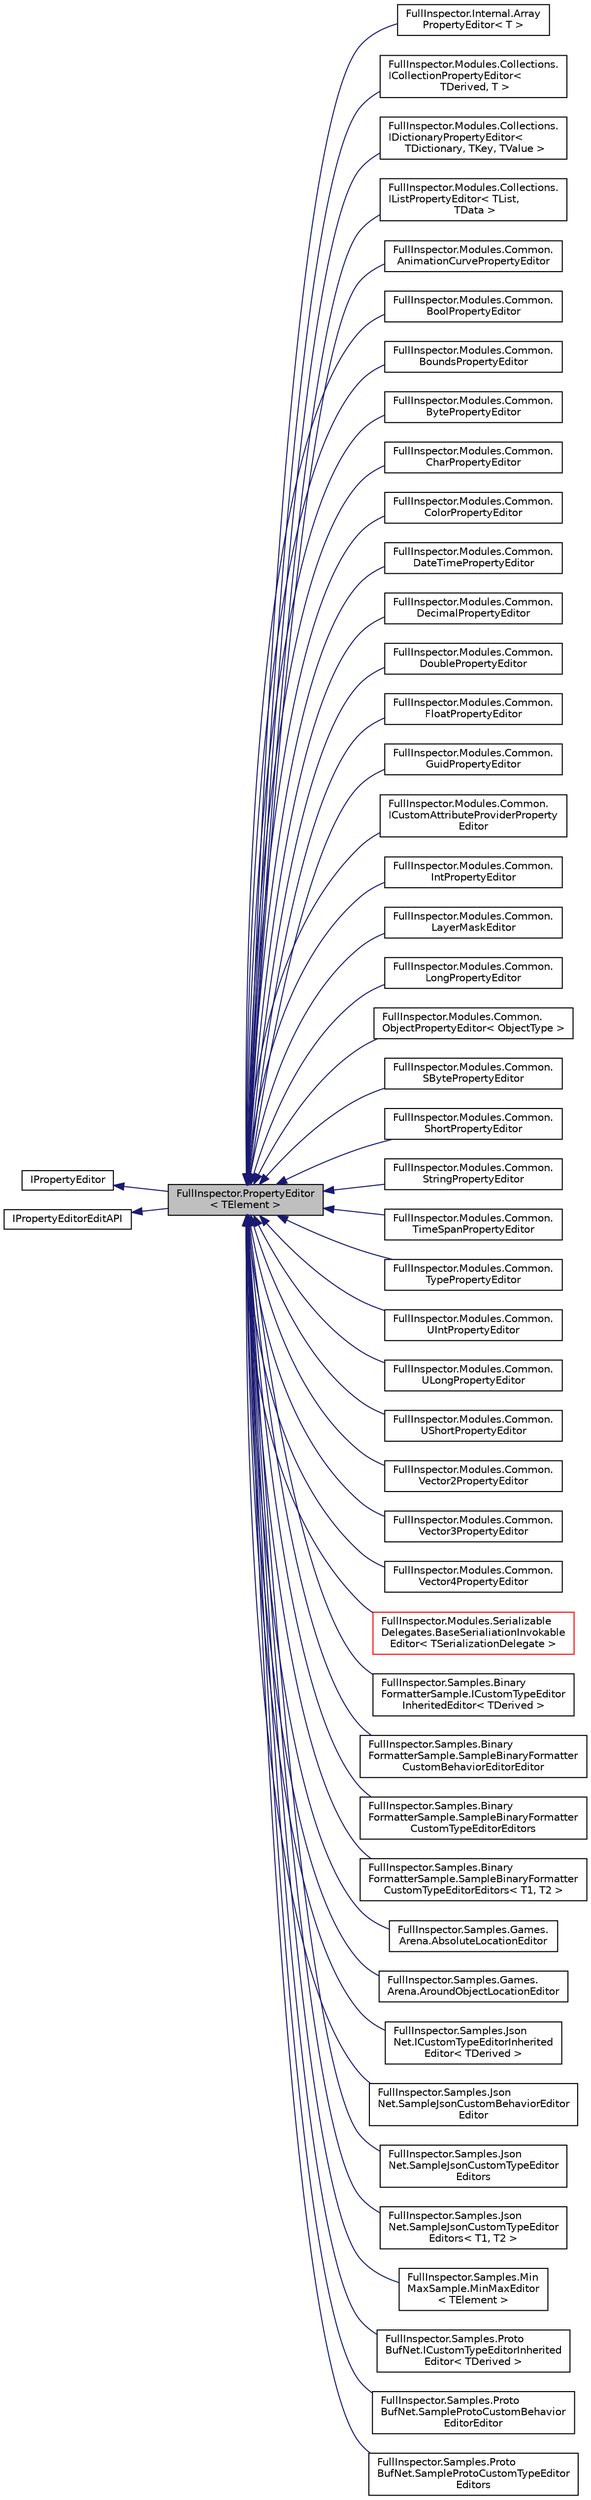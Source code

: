 digraph "FullInspector.PropertyEditor&lt; TElement &gt;"
{
  edge [fontname="Helvetica",fontsize="10",labelfontname="Helvetica",labelfontsize="10"];
  node [fontname="Helvetica",fontsize="10",shape=record];
  rankdir="LR";
  Node1 [label="FullInspector.PropertyEditor\l\< TElement \>",height=0.2,width=0.4,color="black", fillcolor="grey75", style="filled" fontcolor="black"];
  Node2 -> Node1 [dir="back",color="midnightblue",fontsize="10",style="solid",fontname="Helvetica"];
  Node2 [label="IPropertyEditor",height=0.2,width=0.4,color="black", fillcolor="white", style="filled",URL="$interface_full_inspector_1_1_i_property_editor.html",tooltip="Marks an object as a property editor. "];
  Node3 -> Node1 [dir="back",color="midnightblue",fontsize="10",style="solid",fontname="Helvetica"];
  Node3 [label="IPropertyEditorEditAPI",height=0.2,width=0.4,color="black", fillcolor="white", style="filled",URL="$interface_full_inspector_1_1_i_property_editor_edit_a_p_i.html",tooltip="This is the core editing API that property editors use. We split the editing API and the IPropertyEdi..."];
  Node1 -> Node4 [dir="back",color="midnightblue",fontsize="10",style="solid",fontname="Helvetica"];
  Node4 [label="FullInspector.Internal.Array\lPropertyEditor\< T \>",height=0.2,width=0.4,color="black", fillcolor="white", style="filled",URL="$class_full_inspector_1_1_internal_1_1_array_property_editor_3_01_t_01_4.html",tooltip="Provides a property editor for arrays, or a type T[]. "];
  Node1 -> Node5 [dir="back",color="midnightblue",fontsize="10",style="solid",fontname="Helvetica"];
  Node5 [label="FullInspector.Modules.Collections.\lICollectionPropertyEditor\<\l TDerived, T \>",height=0.2,width=0.4,color="black", fillcolor="white", style="filled",URL="$class_full_inspector_1_1_modules_1_1_collections_1_1_i_collection_property_editor_3_01_t_derived_00_01_t_01_4.html",tooltip="Provides a property editor for all types which derive from ICollection{T}. "];
  Node1 -> Node6 [dir="back",color="midnightblue",fontsize="10",style="solid",fontname="Helvetica"];
  Node6 [label="FullInspector.Modules.Collections.\lIDictionaryPropertyEditor\<\l TDictionary, TKey, TValue \>",height=0.2,width=0.4,color="black", fillcolor="white", style="filled",URL="$class_full_inspector_1_1_modules_1_1_collections_1_1_i_dictionary_property_editor_3_01_t_dictiondfb3f6edf397f452fa5df85b94d790a3.html",tooltip="The base dictionary property editor provides common code for editing dictionaries. To enable support for editing an IDictionary type, all one needs to do is extend this class with the appropriate type parameters filled in. "];
  Node1 -> Node7 [dir="back",color="midnightblue",fontsize="10",style="solid",fontname="Helvetica"];
  Node7 [label="FullInspector.Modules.Collections.\lIListPropertyEditor\< TList,\l TData \>",height=0.2,width=0.4,color="black", fillcolor="white", style="filled",URL="$class_full_inspector_1_1_modules_1_1_collections_1_1_i_list_property_editor_3_01_t_list_00_01_t_data_01_4.html",tooltip="Convenience class that wraps other IPropertyEditors and allows them to be List[T] to be edited as a r..."];
  Node1 -> Node8 [dir="back",color="midnightblue",fontsize="10",style="solid",fontname="Helvetica"];
  Node8 [label="FullInspector.Modules.Common.\lAnimationCurvePropertyEditor",height=0.2,width=0.4,color="black", fillcolor="white", style="filled",URL="$class_full_inspector_1_1_modules_1_1_common_1_1_animation_curve_property_editor.html"];
  Node1 -> Node9 [dir="back",color="midnightblue",fontsize="10",style="solid",fontname="Helvetica"];
  Node9 [label="FullInspector.Modules.Common.\lBoolPropertyEditor",height=0.2,width=0.4,color="black", fillcolor="white", style="filled",URL="$class_full_inspector_1_1_modules_1_1_common_1_1_bool_property_editor.html"];
  Node1 -> Node10 [dir="back",color="midnightblue",fontsize="10",style="solid",fontname="Helvetica"];
  Node10 [label="FullInspector.Modules.Common.\lBoundsPropertyEditor",height=0.2,width=0.4,color="black", fillcolor="white", style="filled",URL="$class_full_inspector_1_1_modules_1_1_common_1_1_bounds_property_editor.html"];
  Node1 -> Node11 [dir="back",color="midnightblue",fontsize="10",style="solid",fontname="Helvetica"];
  Node11 [label="FullInspector.Modules.Common.\lBytePropertyEditor",height=0.2,width=0.4,color="black", fillcolor="white", style="filled",URL="$class_full_inspector_1_1_modules_1_1_common_1_1_byte_property_editor.html"];
  Node1 -> Node12 [dir="back",color="midnightblue",fontsize="10",style="solid",fontname="Helvetica"];
  Node12 [label="FullInspector.Modules.Common.\lCharPropertyEditor",height=0.2,width=0.4,color="black", fillcolor="white", style="filled",URL="$class_full_inspector_1_1_modules_1_1_common_1_1_char_property_editor.html"];
  Node1 -> Node13 [dir="back",color="midnightblue",fontsize="10",style="solid",fontname="Helvetica"];
  Node13 [label="FullInspector.Modules.Common.\lColorPropertyEditor",height=0.2,width=0.4,color="black", fillcolor="white", style="filled",URL="$class_full_inspector_1_1_modules_1_1_common_1_1_color_property_editor.html"];
  Node1 -> Node14 [dir="back",color="midnightblue",fontsize="10",style="solid",fontname="Helvetica"];
  Node14 [label="FullInspector.Modules.Common.\lDateTimePropertyEditor",height=0.2,width=0.4,color="black", fillcolor="white", style="filled",URL="$class_full_inspector_1_1_modules_1_1_common_1_1_date_time_property_editor.html"];
  Node1 -> Node15 [dir="back",color="midnightblue",fontsize="10",style="solid",fontname="Helvetica"];
  Node15 [label="FullInspector.Modules.Common.\lDecimalPropertyEditor",height=0.2,width=0.4,color="black", fillcolor="white", style="filled",URL="$class_full_inspector_1_1_modules_1_1_common_1_1_decimal_property_editor.html"];
  Node1 -> Node16 [dir="back",color="midnightblue",fontsize="10",style="solid",fontname="Helvetica"];
  Node16 [label="FullInspector.Modules.Common.\lDoublePropertyEditor",height=0.2,width=0.4,color="black", fillcolor="white", style="filled",URL="$class_full_inspector_1_1_modules_1_1_common_1_1_double_property_editor.html"];
  Node1 -> Node17 [dir="back",color="midnightblue",fontsize="10",style="solid",fontname="Helvetica"];
  Node17 [label="FullInspector.Modules.Common.\lFloatPropertyEditor",height=0.2,width=0.4,color="black", fillcolor="white", style="filled",URL="$class_full_inspector_1_1_modules_1_1_common_1_1_float_property_editor.html"];
  Node1 -> Node18 [dir="back",color="midnightblue",fontsize="10",style="solid",fontname="Helvetica"];
  Node18 [label="FullInspector.Modules.Common.\lGuidPropertyEditor",height=0.2,width=0.4,color="black", fillcolor="white", style="filled",URL="$class_full_inspector_1_1_modules_1_1_common_1_1_guid_property_editor.html"];
  Node1 -> Node19 [dir="back",color="midnightblue",fontsize="10",style="solid",fontname="Helvetica"];
  Node19 [label="FullInspector.Modules.Common.\lICustomAttributeProviderProperty\lEditor",height=0.2,width=0.4,color="black", fillcolor="white", style="filled",URL="$class_full_inspector_1_1_modules_1_1_common_1_1_i_custom_attribute_provider_property_editor.html"];
  Node1 -> Node20 [dir="back",color="midnightblue",fontsize="10",style="solid",fontname="Helvetica"];
  Node20 [label="FullInspector.Modules.Common.\lIntPropertyEditor",height=0.2,width=0.4,color="black", fillcolor="white", style="filled",URL="$class_full_inspector_1_1_modules_1_1_common_1_1_int_property_editor.html"];
  Node1 -> Node21 [dir="back",color="midnightblue",fontsize="10",style="solid",fontname="Helvetica"];
  Node21 [label="FullInspector.Modules.Common.\lLayerMaskEditor",height=0.2,width=0.4,color="black", fillcolor="white", style="filled",URL="$class_full_inspector_1_1_modules_1_1_common_1_1_layer_mask_editor.html",tooltip="The LayerMaskEditor has a fair amount of code because EditorGUI.LayerField shows a layer editor that ..."];
  Node1 -> Node22 [dir="back",color="midnightblue",fontsize="10",style="solid",fontname="Helvetica"];
  Node22 [label="FullInspector.Modules.Common.\lLongPropertyEditor",height=0.2,width=0.4,color="black", fillcolor="white", style="filled",URL="$class_full_inspector_1_1_modules_1_1_common_1_1_long_property_editor.html"];
  Node1 -> Node23 [dir="back",color="midnightblue",fontsize="10",style="solid",fontname="Helvetica"];
  Node23 [label="FullInspector.Modules.Common.\lObjectPropertyEditor\< ObjectType \>",height=0.2,width=0.4,color="black", fillcolor="white", style="filled",URL="$class_full_inspector_1_1_modules_1_1_common_1_1_object_property_editor_3_01_object_type_01_4.html",tooltip="Provides an ObjectField for every type which derives from Object. "];
  Node1 -> Node24 [dir="back",color="midnightblue",fontsize="10",style="solid",fontname="Helvetica"];
  Node24 [label="FullInspector.Modules.Common.\lSBytePropertyEditor",height=0.2,width=0.4,color="black", fillcolor="white", style="filled",URL="$class_full_inspector_1_1_modules_1_1_common_1_1_s_byte_property_editor.html"];
  Node1 -> Node25 [dir="back",color="midnightblue",fontsize="10",style="solid",fontname="Helvetica"];
  Node25 [label="FullInspector.Modules.Common.\lShortPropertyEditor",height=0.2,width=0.4,color="black", fillcolor="white", style="filled",URL="$class_full_inspector_1_1_modules_1_1_common_1_1_short_property_editor.html"];
  Node1 -> Node26 [dir="back",color="midnightblue",fontsize="10",style="solid",fontname="Helvetica"];
  Node26 [label="FullInspector.Modules.Common.\lStringPropertyEditor",height=0.2,width=0.4,color="black", fillcolor="white", style="filled",URL="$class_full_inspector_1_1_modules_1_1_common_1_1_string_property_editor.html"];
  Node1 -> Node27 [dir="back",color="midnightblue",fontsize="10",style="solid",fontname="Helvetica"];
  Node27 [label="FullInspector.Modules.Common.\lTimeSpanPropertyEditor",height=0.2,width=0.4,color="black", fillcolor="white", style="filled",URL="$class_full_inspector_1_1_modules_1_1_common_1_1_time_span_property_editor.html"];
  Node1 -> Node28 [dir="back",color="midnightblue",fontsize="10",style="solid",fontname="Helvetica"];
  Node28 [label="FullInspector.Modules.Common.\lTypePropertyEditor",height=0.2,width=0.4,color="black", fillcolor="white", style="filled",URL="$class_full_inspector_1_1_modules_1_1_common_1_1_type_property_editor.html"];
  Node1 -> Node29 [dir="back",color="midnightblue",fontsize="10",style="solid",fontname="Helvetica"];
  Node29 [label="FullInspector.Modules.Common.\lUIntPropertyEditor",height=0.2,width=0.4,color="black", fillcolor="white", style="filled",URL="$class_full_inspector_1_1_modules_1_1_common_1_1_u_int_property_editor.html"];
  Node1 -> Node30 [dir="back",color="midnightblue",fontsize="10",style="solid",fontname="Helvetica"];
  Node30 [label="FullInspector.Modules.Common.\lULongPropertyEditor",height=0.2,width=0.4,color="black", fillcolor="white", style="filled",URL="$class_full_inspector_1_1_modules_1_1_common_1_1_u_long_property_editor.html"];
  Node1 -> Node31 [dir="back",color="midnightblue",fontsize="10",style="solid",fontname="Helvetica"];
  Node31 [label="FullInspector.Modules.Common.\lUShortPropertyEditor",height=0.2,width=0.4,color="black", fillcolor="white", style="filled",URL="$class_full_inspector_1_1_modules_1_1_common_1_1_u_short_property_editor.html"];
  Node1 -> Node32 [dir="back",color="midnightblue",fontsize="10",style="solid",fontname="Helvetica"];
  Node32 [label="FullInspector.Modules.Common.\lVector2PropertyEditor",height=0.2,width=0.4,color="black", fillcolor="white", style="filled",URL="$class_full_inspector_1_1_modules_1_1_common_1_1_vector2_property_editor.html"];
  Node1 -> Node33 [dir="back",color="midnightblue",fontsize="10",style="solid",fontname="Helvetica"];
  Node33 [label="FullInspector.Modules.Common.\lVector3PropertyEditor",height=0.2,width=0.4,color="black", fillcolor="white", style="filled",URL="$class_full_inspector_1_1_modules_1_1_common_1_1_vector3_property_editor.html"];
  Node1 -> Node34 [dir="back",color="midnightblue",fontsize="10",style="solid",fontname="Helvetica"];
  Node34 [label="FullInspector.Modules.Common.\lVector4PropertyEditor",height=0.2,width=0.4,color="black", fillcolor="white", style="filled",URL="$class_full_inspector_1_1_modules_1_1_common_1_1_vector4_property_editor.html"];
  Node1 -> Node35 [dir="back",color="midnightblue",fontsize="10",style="solid",fontname="Helvetica"];
  Node35 [label="FullInspector.Modules.Serializable\lDelegates.BaseSerialiationInvokable\lEditor\< TSerializationDelegate \>",height=0.2,width=0.4,color="red", fillcolor="white", style="filled",URL="$class_full_inspector_1_1_modules_1_1_serializable_delegates_1_1_base_serialiation_invokable_editb786580474badf0c11c2f884c6873995.html"];
  Node1 -> Node36 [dir="back",color="midnightblue",fontsize="10",style="solid",fontname="Helvetica"];
  Node36 [label="FullInspector.Samples.Binary\lFormatterSample.ICustomTypeEditor\lInheritedEditor\< TDerived \>",height=0.2,width=0.4,color="black", fillcolor="white", style="filled",URL="$class_full_inspector_1_1_samples_1_1_binary_formatter_sample_1_1_i_custom_type_editor_inherited_editor_3_01_t_derived_01_4.html"];
  Node1 -> Node37 [dir="back",color="midnightblue",fontsize="10",style="solid",fontname="Helvetica"];
  Node37 [label="FullInspector.Samples.Binary\lFormatterSample.SampleBinaryFormatter\lCustomBehaviorEditorEditor",height=0.2,width=0.4,color="black", fillcolor="white", style="filled",URL="$class_full_inspector_1_1_samples_1_1_binary_formatter_sample_1_1_sample_binary_formatter_custom_behavior_editor_editor.html"];
  Node1 -> Node38 [dir="back",color="midnightblue",fontsize="10",style="solid",fontname="Helvetica"];
  Node38 [label="FullInspector.Samples.Binary\lFormatterSample.SampleBinaryFormatter\lCustomTypeEditorEditors",height=0.2,width=0.4,color="black", fillcolor="white", style="filled",URL="$class_full_inspector_1_1_samples_1_1_binary_formatter_sample_1_1_sample_binary_formatter_custom_type_editor_editors.html"];
  Node1 -> Node39 [dir="back",color="midnightblue",fontsize="10",style="solid",fontname="Helvetica"];
  Node39 [label="FullInspector.Samples.Binary\lFormatterSample.SampleBinaryFormatter\lCustomTypeEditorEditors\< T1, T2 \>",height=0.2,width=0.4,color="black", fillcolor="white", style="filled",URL="$class_full_inspector_1_1_samples_1_1_binary_formatter_sample_1_1_sample_binary_formatter_custom_f4efd4bf4f8ed492bf0c6a3086818f13.html"];
  Node1 -> Node40 [dir="back",color="midnightblue",fontsize="10",style="solid",fontname="Helvetica"];
  Node40 [label="FullInspector.Samples.Games.\lArena.AbsoluteLocationEditor",height=0.2,width=0.4,color="black", fillcolor="white", style="filled",URL="$class_full_inspector_1_1_samples_1_1_games_1_1_arena_1_1_absolute_location_editor.html"];
  Node1 -> Node41 [dir="back",color="midnightblue",fontsize="10",style="solid",fontname="Helvetica"];
  Node41 [label="FullInspector.Samples.Games.\lArena.AroundObjectLocationEditor",height=0.2,width=0.4,color="black", fillcolor="white", style="filled",URL="$class_full_inspector_1_1_samples_1_1_games_1_1_arena_1_1_around_object_location_editor.html"];
  Node1 -> Node42 [dir="back",color="midnightblue",fontsize="10",style="solid",fontname="Helvetica"];
  Node42 [label="FullInspector.Samples.Json\lNet.ICustomTypeEditorInherited\lEditor\< TDerived \>",height=0.2,width=0.4,color="black", fillcolor="white", style="filled",URL="$class_full_inspector_1_1_samples_1_1_json_net_1_1_i_custom_type_editor_inherited_editor_3_01_t_derived_01_4.html"];
  Node1 -> Node43 [dir="back",color="midnightblue",fontsize="10",style="solid",fontname="Helvetica"];
  Node43 [label="FullInspector.Samples.Json\lNet.SampleJsonCustomBehaviorEditor\lEditor",height=0.2,width=0.4,color="black", fillcolor="white", style="filled",URL="$class_full_inspector_1_1_samples_1_1_json_net_1_1_sample_json_custom_behavior_editor_editor.html"];
  Node1 -> Node44 [dir="back",color="midnightblue",fontsize="10",style="solid",fontname="Helvetica"];
  Node44 [label="FullInspector.Samples.Json\lNet.SampleJsonCustomTypeEditor\lEditors",height=0.2,width=0.4,color="black", fillcolor="white", style="filled",URL="$class_full_inspector_1_1_samples_1_1_json_net_1_1_sample_json_custom_type_editor_editors.html"];
  Node1 -> Node45 [dir="back",color="midnightblue",fontsize="10",style="solid",fontname="Helvetica"];
  Node45 [label="FullInspector.Samples.Json\lNet.SampleJsonCustomTypeEditor\lEditors\< T1, T2 \>",height=0.2,width=0.4,color="black", fillcolor="white", style="filled",URL="$class_full_inspector_1_1_samples_1_1_json_net_1_1_sample_json_custom_type_editor_editors_3_01_t1_00_01_t2_01_4.html"];
  Node1 -> Node46 [dir="back",color="midnightblue",fontsize="10",style="solid",fontname="Helvetica"];
  Node46 [label="FullInspector.Samples.Min\lMaxSample.MinMaxEditor\l\< TElement \>",height=0.2,width=0.4,color="black", fillcolor="white", style="filled",URL="$class_full_inspector_1_1_samples_1_1_min_max_sample_1_1_min_max_editor_3_01_t_element_01_4.html"];
  Node1 -> Node47 [dir="back",color="midnightblue",fontsize="10",style="solid",fontname="Helvetica"];
  Node47 [label="FullInspector.Samples.Proto\lBufNet.ICustomTypeEditorInherited\lEditor\< TDerived \>",height=0.2,width=0.4,color="black", fillcolor="white", style="filled",URL="$class_full_inspector_1_1_samples_1_1_proto_buf_net_1_1_i_custom_type_editor_inherited_editor_3_01_t_derived_01_4.html"];
  Node1 -> Node48 [dir="back",color="midnightblue",fontsize="10",style="solid",fontname="Helvetica"];
  Node48 [label="FullInspector.Samples.Proto\lBufNet.SampleProtoCustomBehavior\lEditorEditor",height=0.2,width=0.4,color="black", fillcolor="white", style="filled",URL="$class_full_inspector_1_1_samples_1_1_proto_buf_net_1_1_sample_proto_custom_behavior_editor_editor.html"];
  Node1 -> Node49 [dir="back",color="midnightblue",fontsize="10",style="solid",fontname="Helvetica"];
  Node49 [label="FullInspector.Samples.Proto\lBufNet.SampleProtoCustomTypeEditor\lEditors",height=0.2,width=0.4,color="black", fillcolor="white", style="filled",URL="$class_full_inspector_1_1_samples_1_1_proto_buf_net_1_1_sample_proto_custom_type_editor_editors.html"];
}
